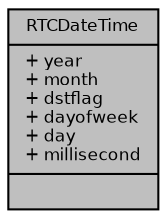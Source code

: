 digraph "RTCDateTime"
{
  bgcolor="transparent";
  edge [fontname="Helvetica",fontsize="8",labelfontname="Helvetica",labelfontsize="8"];
  node [fontname="Helvetica",fontsize="8",shape=record];
  Node1 [label="{RTCDateTime\n|+ year\l+ month\l+ dstflag\l+ dayofweek\l+ day\l+ millisecond\l|}",height=0.2,width=0.4,color="black", fillcolor="grey75", style="filled", fontcolor="black"];
}
